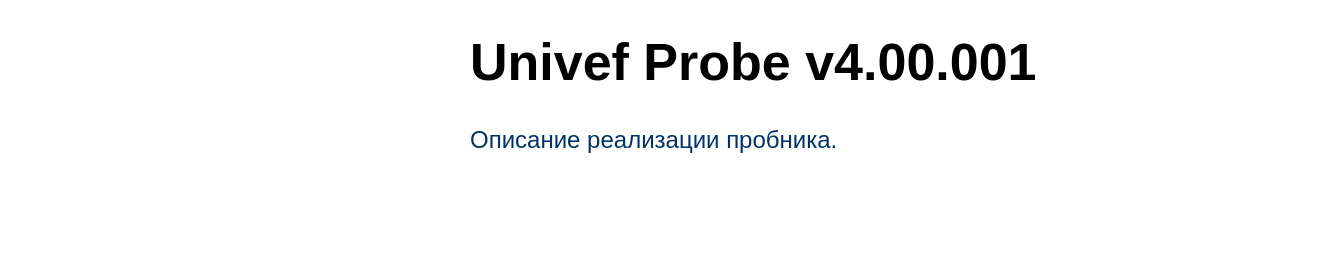 <mxfile version="14.4.8" type="github" pages="3">
  <diagram id="GrHqj335WHxrijfu56YQ" name="Descr">
    <mxGraphModel dx="1169" dy="1107" grid="1" gridSize="10" guides="1" tooltips="1" connect="1" arrows="1" fold="1" page="1" pageScale="1" pageWidth="827" pageHeight="1169" math="0" shadow="0">
      <root>
        <mxCell id="sChZahmV2xaIzBipaMrD-0" />
        <mxCell id="sChZahmV2xaIzBipaMrD-1" parent="sChZahmV2xaIzBipaMrD-0" />
        <mxCell id="w9k8J9ED7xXUgpgJCTeI-0" value="&lt;h1&gt;&lt;span style=&quot;color: rgb(0 , 0 , 0) ; font-size: 26px&quot;&gt;Univef Probe v4.00.001&lt;/span&gt;&lt;br&gt;&lt;/h1&gt;&lt;p&gt;Описание реализации пробника.&lt;/p&gt;" style="text;html=1;strokeColor=none;fillColor=none;spacing=5;spacingTop=-20;whiteSpace=wrap;overflow=hidden;rounded=0;fontColor=#003366;" vertex="1" parent="sChZahmV2xaIzBipaMrD-1">
          <mxGeometry x="270" y="40" width="430" height="120" as="geometry" />
        </mxCell>
        <mxCell id="w9k8J9ED7xXUgpgJCTeI-2" value="" style="shape=image;verticalLabelPosition=bottom;labelBackgroundColor=#ffffff;verticalAlign=top;aspect=fixed;imageAspect=0;image=http://127.0.0.1:5000/static/Univef_logo.jpg;" vertex="1" parent="sChZahmV2xaIzBipaMrD-1">
          <mxGeometry x="40" y="40" width="200.97" height="80" as="geometry" />
        </mxCell>
      </root>
    </mxGraphModel>
  </diagram>
  <diagram name="Page-1" id="efa7a0a1-bf9b-a30e-e6df-94a7791c09e9">
    <mxGraphModel dx="935" dy="886" grid="1" gridSize="10" guides="1" tooltips="1" connect="1" arrows="1" fold="1" page="1" pageScale="1" pageWidth="826" pageHeight="1169" background="#ffffff" math="0" shadow="0">
      <root>
        <mxCell id="0" />
        <mxCell id="1" parent="0" />
        <mxCell id="5oCFiAkHRcKdOdlvtWRG-113" value="" style="group;fillColor=#ffffff;" vertex="1" connectable="0" parent="1">
          <mxGeometry x="440" y="240" width="310" height="440" as="geometry" />
        </mxCell>
        <mxCell id="5oCFiAkHRcKdOdlvtWRG-114" value="" style="group;strokeColor=#6c8ebf;fillColor=#EDF7FF;" vertex="1" connectable="0" parent="5oCFiAkHRcKdOdlvtWRG-113">
          <mxGeometry width="310" height="440" as="geometry" />
        </mxCell>
        <mxCell id="24" value="&lt;p style=&quot;margin: 0px ; margin-top: 4px ; text-align: center ; text-decoration: underline&quot;&gt;&lt;b&gt;Модуль тестирования&lt;/b&gt;&lt;/p&gt;&lt;hr&gt;&lt;p style=&quot;margin: 0px ; margin-left: 8px&quot;&gt;Изначально можно рассматривать Crone&lt;/p&gt;&lt;p style=&quot;margin: 0px ; margin-left: 8px&quot;&gt;который будет запускать тесты в&amp;nbsp;&lt;/p&gt;&lt;p style=&quot;margin: 0px ; margin-left: 8px&quot;&gt;соответствии с расписанием,&amp;nbsp;&lt;/p&gt;&lt;p style=&quot;margin: 0px ; margin-left: 8px&quot;&gt;предусмотренном конфигурацией&lt;/p&gt;&lt;p style=&quot;margin: 0px ; margin-left: 8px&quot;&gt;&lt;br&gt;&lt;/p&gt;" style="verticalAlign=top;align=left;overflow=fill;fontSize=12;fontFamily=Helvetica;html=1;strokeColor=#6c8ebf;shadow=1;fillColor=#EDF7FF;" parent="5oCFiAkHRcKdOdlvtWRG-114" vertex="1">
          <mxGeometry width="310" height="440" as="geometry" />
        </mxCell>
        <mxCell id="boj_urTsUNxEGo1IXaUz-114" value="&lt;p style=&quot;margin: 0px ; margin-top: 4px ; text-align: center ; text-decoration: underline&quot;&gt;&lt;b&gt;TestAdmin&lt;/b&gt;&lt;/p&gt;&lt;hr style=&quot;font-size: 11px&quot;&gt;&lt;p style=&quot;margin: 0px 0px 0px 8px ; font-size: 11px&quot;&gt;Поскольку выполнение тестов завязано на&amp;nbsp;&lt;/p&gt;&lt;p style=&quot;margin: 0px 0px 0px 8px ; font-size: 11px&quot;&gt;состояние системы/сети, этот модуль&amp;nbsp;&lt;/p&gt;&lt;p style=&quot;margin: 0px 0px 0px 8px ; font-size: 11px&quot;&gt;выполняет функцию администратора&amp;nbsp;&lt;/p&gt;&lt;p style=&quot;margin: 0px 0px 0px 8px ; font-size: 11px&quot;&gt;системы. Останавливает тесты в случае&amp;nbsp;&lt;/p&gt;&lt;p style=&quot;margin: 0px 0px 0px 8px ; font-size: 11px&quot;&gt;недоступности каналов и отправляет&amp;nbsp;&lt;/p&gt;&lt;p style=&quot;margin: 0px 0px 0px 8px ; font-size: 11px&quot;&gt;уведомлениесистеме мониторинга.&amp;nbsp;&lt;/p&gt;&lt;p style=&quot;margin: 0px 0px 0px 8px ; font-size: 11px&quot;&gt;В последствии в него можно будет включить&amp;nbsp;&lt;/p&gt;&lt;p style=&quot;margin: 0px 0px 0px 8px ; font-size: 11px&quot;&gt;отдельный планировщиквместо&amp;nbsp;&lt;/p&gt;&lt;p style=&quot;margin: 0px 0px 0px 8px ; font-size: 11px&quot;&gt;использования Crone&amp;nbsp;&lt;/p&gt;" style="verticalAlign=top;align=left;overflow=fill;fontSize=12;fontFamily=Helvetica;html=1;strokeColor=#003366;shadow=1;fillColor=#D4E1F5;fontColor=#003366" vertex="1" parent="5oCFiAkHRcKdOdlvtWRG-114">
          <mxGeometry x="30" y="110" width="250" height="160" as="geometry" />
        </mxCell>
        <mxCell id="gWvd9H-gTdr3ixBmeh7M-113" value="&lt;p style=&quot;margin: 4px 0px 0px ; text-align: center&quot;&gt;&lt;b style=&quot;text-decoration: underline&quot;&gt;&lt;font style=&quot;font-size: 12px&quot;&gt;Модули тестов&lt;/font&gt;&lt;/b&gt;&lt;/p&gt;&lt;hr style=&quot;font-size: 11px&quot;&gt;&lt;p style=&quot;margin: 0px 0px 0px 8px ; font-size: 11px&quot;&gt;&lt;font style=&quot;font-size: 11px&quot;&gt;Каждый тест на данном этапе рассматривает&lt;/font&gt;&lt;/p&gt;&lt;p style=&quot;margin: 0px 0px 0px 8px ; font-size: 11px&quot;&gt;&lt;font style=&quot;font-size: 11px&quot;&gt;как либо самостоятельный python модуль,&amp;nbsp;&lt;/font&gt;&lt;/p&gt;&lt;p style=&quot;margin: 0px 0px 0px 8px ; font-size: 11px&quot;&gt;&lt;font style=&quot;font-size: 11px&quot;&gt;либо&amp;nbsp;python модуль,&amp;nbsp;запускающий внешнюю&amp;nbsp;&lt;/font&gt;&lt;/p&gt;&lt;p style=&quot;margin: 0px 0px 0px 8px ; font-size: 11px&quot;&gt;&lt;font style=&quot;font-size: 11px&quot;&gt;программу (обертка).&amp;nbsp;&lt;/font&gt;&lt;/p&gt;&lt;p style=&quot;margin: 0px 0px 0px 8px ; font-size: 11px&quot;&gt;&lt;font style=&quot;font-size: 11px&quot;&gt;Задача обертки - считать из базы параметры&amp;nbsp;&lt;/font&gt;&lt;/p&gt;&lt;p style=&quot;margin: 0px 0px 0px 8px ; font-size: 11px&quot;&gt;&lt;font style=&quot;font-size: 11px&quot;&gt;запуска теста,&amp;nbsp;запустить тест&amp;nbsp;&lt;/font&gt;&lt;/p&gt;&lt;p style=&quot;margin: 0px 0px 0px 8px ; font-size: 11px&quot;&gt;&lt;font style=&quot;font-size: 11px&quot;&gt;интерпретировать его результаты и записать&amp;nbsp;&lt;/font&gt;&lt;/p&gt;&lt;p style=&quot;margin: 0px 0px 0px 8px ; font-size: 11px&quot;&gt;&lt;font style=&quot;font-size: 11px&quot;&gt;их в базу.&lt;/font&gt;&lt;br&gt;&lt;/p&gt;" style="verticalAlign=top;align=left;overflow=fill;fontSize=12;fontFamily=Helvetica;html=1;strokeColor=#003366;shadow=1;fillColor=#D4E1F5;fontColor=#003366;" vertex="1" parent="5oCFiAkHRcKdOdlvtWRG-114">
          <mxGeometry x="30" y="290" width="250" height="140" as="geometry" />
        </mxCell>
        <mxCell id="bBY2y5_Gu49TuoVncp78-135" value="" style="endArrow=open;endSize=12;startArrow=diamondThin;startSize=14;startFill=0;edgeStyle=orthogonalEdgeStyle;entryX=0;entryY=0.5;entryDx=0;entryDy=0;" edge="1" parent="5oCFiAkHRcKdOdlvtWRG-114" source="boj_urTsUNxEGo1IXaUz-114" target="gWvd9H-gTdr3ixBmeh7M-113">
          <mxGeometry x="12.36" y="-113.84" as="geometry">
            <mxPoint x="-233.36" y="291.98" as="sourcePoint" />
            <mxPoint x="-130" y="370" as="targetPoint" />
            <Array as="points">
              <mxPoint x="-40" y="190" />
              <mxPoint x="-40" y="360" />
            </Array>
          </mxGeometry>
        </mxCell>
        <mxCell id="bBY2y5_Gu49TuoVncp78-136" value="0..n" style="resizable=0;align=left;verticalAlign=top;labelBackgroundColor=#ffffff;fontSize=10;strokeColor=#003366;shadow=1;fillColor=#D4E1F5;fontColor=#003366" connectable="0" vertex="1" parent="bBY2y5_Gu49TuoVncp78-135">
          <mxGeometry x="-1" relative="1" as="geometry">
            <mxPoint x="-56.5" as="offset" />
          </mxGeometry>
        </mxCell>
        <mxCell id="19" value="&lt;p style=&quot;margin: 0px ; margin-top: 4px ; text-align: center ; text-decoration: underline&quot;&gt;&lt;strong&gt;WEB&lt;/strong&gt;&lt;/p&gt;&lt;hr&gt;&lt;p style=&quot;margin: 0px 0px 0px 8px ; font-size: 11px&quot;&gt;&lt;font style=&quot;font-size: 11px&quot;&gt;WEB Interfase&lt;br&gt;&lt;font style=&quot;font-size: 11px&quot;&gt;HTTP Tamplates,&amp;nbsp;&lt;/font&gt;&lt;/font&gt;&lt;/p&gt;&lt;p style=&quot;margin: 0px 0px 0px 8px ; font-size: 11px&quot;&gt;&lt;font style=&quot;font-size: 11px&quot;&gt;CSS,&amp;nbsp;&lt;/font&gt;&lt;/p&gt;&lt;p style=&quot;margin: 0px 0px 0px 8px ; font-size: 11px&quot;&gt;&lt;font style=&quot;font-size: 11px&quot;&gt;Images&lt;/font&gt;&lt;/p&gt;&lt;p style=&quot;margin: 0px 0px 0px 8px ; font-size: 11px&quot;&gt;&lt;br&gt;&lt;/p&gt;" style="verticalAlign=top;align=left;overflow=fill;fontSize=12;fontFamily=Helvetica;html=1;strokeColor=#003366;shadow=1;fillColor=#D4E1F5;fontColor=#003366" parent="1" vertex="1">
          <mxGeometry x="253" y="40" width="160" height="90" as="geometry" />
        </mxCell>
        <mxCell id="20" value="&lt;p style=&quot;margin: 4px 0px 0px ; text-align: center ; text-decoration: underline ; font-size: 11px&quot;&gt;&lt;b&gt;&lt;font style=&quot;font-size: 11px&quot;&gt;Backend on Flask&lt;/font&gt;&lt;/b&gt;&lt;/p&gt;&lt;hr style=&quot;font-size: 11px&quot;&gt;&lt;p style=&quot;margin: 0px 0px 0px 8px ; font-size: 11px&quot;&gt;&lt;font style=&quot;font-size: 11px&quot;&gt;Авторизация&lt;/font&gt;&lt;/p&gt;&lt;p style=&quot;margin: 0px 0px 0px 8px ; font-size: 11px&quot;&gt;&lt;font style=&quot;font-size: 11px&quot;&gt;Конфигурация пробника (получение данных от пробника)&lt;/font&gt;&lt;/p&gt;&lt;p style=&quot;margin: 0px 0px 0px 8px ; font-size: 11px&quot;&gt;&lt;/p&gt;&lt;ul style=&quot;font-size: 11px&quot;&gt;&lt;li&gt;&lt;font style=&quot;font-size: 11px&quot;&gt;Название, адрес&lt;br&gt;&lt;/font&gt;&lt;/li&gt;&lt;li&gt;&lt;font style=&quot;font-size: 11px&quot;&gt;Параметры пользователя&lt;br&gt;&lt;/font&gt;&lt;/li&gt;&lt;li&gt;&lt;font style=&quot;font-size: 11px&quot;&gt;Интерфейсы&lt;br&gt;&lt;/font&gt;&lt;/li&gt;&lt;li&gt;&lt;font style=&quot;font-size: 11px&quot;&gt;NTP сервер&lt;br&gt;&lt;/font&gt;&lt;/li&gt;&lt;/ul&gt;&lt;p style=&quot;font-size: 11px&quot;&gt;&lt;/p&gt;&lt;p style=&quot;margin: 0px 0px 0px 8px ; font-size: 11px&quot;&gt;&lt;font style=&quot;font-size: 11px&quot;&gt;Конфигурация тестов&lt;/font&gt;&lt;/p&gt;&lt;p style=&quot;margin: 0px 0px 0px 8px ; font-size: 11px&quot;&gt;&lt;/p&gt;&lt;ul style=&quot;font-size: 11px&quot;&gt;&lt;li&gt;&lt;font style=&quot;font-size: 11px&quot;&gt;Параметры теста&lt;br&gt;&lt;/font&gt;&lt;/li&gt;&lt;li&gt;&lt;font style=&quot;font-size: 11px&quot;&gt;Периодичность исполнения&lt;/font&gt;&lt;/li&gt;&lt;/ul&gt;&lt;p style=&quot;margin: 0px 0px 0px 8px ; font-size: 11px&quot;&gt;&lt;font style=&quot;font-size: 11px&quot;&gt;Параметры каналов&lt;/font&gt;&lt;/p&gt;&lt;p style=&quot;margin: 0px 0px 0px 8px ; font-size: 11px&quot;&gt;&lt;/p&gt;&lt;ul style=&quot;font-size: 11px&quot;&gt;&lt;li&gt;&lt;font style=&quot;font-size: 11px&quot;&gt;Вниз/вверх&lt;br&gt;&lt;/font&gt;&lt;/li&gt;&lt;li&gt;&lt;font style=&quot;font-size: 11px&quot;&gt;Ширина&lt;br&gt;&lt;/font&gt;&lt;/li&gt;&lt;li&gt;&lt;font style=&quot;font-size: 11px&quot;&gt;Привязанный тест&lt;/font&gt;&lt;/li&gt;&lt;/ul&gt;&lt;font style=&quot;font-size: 11px&quot;&gt;&amp;nbsp; &amp;nbsp;Получение/изменение/сохранение конфигураций&lt;br&gt;&amp;nbsp; &amp;nbsp;Получение результатов выполнения тестов&lt;br&gt;&amp;nbsp; &amp;nbsp;Процедура первичной инициализации&lt;br&gt;&amp;nbsp; &amp;nbsp;Самодиагностика&lt;br&gt;&amp;nbsp; &amp;nbsp;&lt;br&gt;&lt;br&gt;&lt;br&gt;&lt;/font&gt;&lt;br&gt;&lt;p&gt;&lt;/p&gt;" style="verticalAlign=top;align=left;overflow=fill;fontSize=12;fontFamily=Helvetica;html=1;strokeColor=#003366;shadow=1;fillColor=#D4E1F5;fontColor=#003366" parent="1" vertex="1">
          <mxGeometry x="60" y="190" width="320" height="330" as="geometry" />
        </mxCell>
        <mxCell id="25" value="&lt;p style=&quot;margin: 0px ; margin-top: 4px ; text-align: center ; text-decoration: underline&quot;&gt;&lt;strong&gt;Rest API&lt;/strong&gt;&lt;/p&gt;&lt;hr&gt;&lt;p style=&quot;margin: 0px ; margin-left: 8px&quot;&gt;&lt;font style=&quot;font-size: 11px&quot;&gt;Routs&lt;/font&gt;&lt;/p&gt;&lt;p style=&quot;margin: 0px ; margin-left: 8px&quot;&gt;&lt;br&gt;&lt;/p&gt;" style="verticalAlign=top;align=left;overflow=fill;fontSize=12;fontFamily=Helvetica;html=1;strokeColor=#003366;shadow=1;fillColor=#D4E1F5;fontColor=#003366" parent="1" vertex="1">
          <mxGeometry x="33" y="40" width="160" height="80" as="geometry" />
        </mxCell>
        <mxCell id="36" value="" style="endArrow=open;endSize=12;startArrow=diamondThin;startSize=14;startFill=0;edgeStyle=orthogonalEdgeStyle;exitX=0.5;exitY=1;exitDx=0;exitDy=0;" parent="1" source="19" target="20" edge="1">
          <mxGeometry x="-37" y="160" as="geometry">
            <mxPoint x="323" y="140" as="sourcePoint" />
            <mxPoint x="250" y="220" as="targetPoint" />
            <Array as="points">
              <mxPoint x="333" y="160" />
              <mxPoint x="223" y="160" />
            </Array>
          </mxGeometry>
        </mxCell>
        <mxCell id="66" value="" style="endArrow=open;endSize=12;startArrow=diamondThin;startSize=14;startFill=0;edgeStyle=orthogonalEdgeStyle;exitX=0.517;exitY=1.004;exitDx=0;exitDy=0;exitPerimeter=0;entryX=0.221;entryY=0;entryDx=0;entryDy=0;entryPerimeter=0;" parent="1" edge="1" target="bBY2y5_Gu49TuoVncp78-123" source="20">
          <mxGeometry x="442.36" y="116.16" as="geometry">
            <mxPoint x="33" y="710" as="sourcePoint" />
            <mxPoint x="225" y="730" as="targetPoint" />
            <Array as="points" />
          </mxGeometry>
        </mxCell>
        <mxCell id="90" value="" style="endArrow=open;endSize=12;startArrow=diamondThin;startSize=14;startFill=0;edgeStyle=orthogonalEdgeStyle;" parent="1" source="25" target="20" edge="1">
          <mxGeometry x="583" y="340" as="geometry">
            <mxPoint x="583" y="340" as="sourcePoint" />
            <mxPoint x="220" y="210" as="targetPoint" />
            <Array as="points">
              <mxPoint x="113" y="160" />
              <mxPoint x="223" y="160" />
            </Array>
          </mxGeometry>
        </mxCell>
        <mxCell id="92" value="1" style="resizable=0;align=right;verticalAlign=top;labelBackgroundColor=#ffffff;fontSize=10;strokeColor=#003366;shadow=1;fillColor=#D4E1F5;fontColor=#003366" parent="90" connectable="0" vertex="1">
          <mxGeometry x="1" relative="1" as="geometry">
            <mxPoint x="20" y="-25.0" as="offset" />
          </mxGeometry>
        </mxCell>
        <mxCell id="91" value="0..n" style="resizable=0;align=left;verticalAlign=top;labelBackgroundColor=#ffffff;fontSize=10;strokeColor=#003366;shadow=1;fillColor=#D4E1F5;fontColor=#003366" parent="90" connectable="0" vertex="1">
          <mxGeometry x="-1" relative="1" as="geometry">
            <mxPoint x="597" y="410" as="offset" />
          </mxGeometry>
        </mxCell>
        <mxCell id="boj_urTsUNxEGo1IXaUz-113" value="&lt;p style=&quot;margin: 0px ; margin-top: 4px ; text-align: center ; text-decoration: underline&quot;&gt;&lt;b&gt;Модуль инициализации&lt;/b&gt;&lt;/p&gt;&lt;hr&gt;&lt;p style=&quot;margin: 0px 0px 0px 8px ; font-size: 11px&quot;&gt;&lt;font style=&quot;font-size: 11px&quot;&gt;Python/shell скрипт, проводящий&amp;nbsp;&lt;/font&gt;&lt;/p&gt;&lt;p style=&quot;margin: 0px 0px 0px 8px ; font-size: 11px&quot;&gt;&lt;font style=&quot;font-size: 11px&quot;&gt;первичную инициализацию&lt;/font&gt;&lt;/p&gt;&lt;p style=&quot;margin: 0px ; margin-left: 8px&quot;&gt;&lt;br&gt;&lt;/p&gt;" style="verticalAlign=top;align=left;overflow=fill;fontSize=12;fontFamily=Helvetica;html=1;strokeColor=#003366;shadow=1;fillColor=#D4E1F5;fontColor=#003366" vertex="1" parent="1">
          <mxGeometry x="440" y="130" width="250" height="70" as="geometry" />
        </mxCell>
        <mxCell id="bBY2y5_Gu49TuoVncp78-126" value="" style="group" vertex="1" connectable="0" parent="1">
          <mxGeometry x="80" y="740" width="667" height="250" as="geometry" />
        </mxCell>
        <mxCell id="bBY2y5_Gu49TuoVncp78-123" value="&lt;p style=&quot;margin: 0px ; margin-top: 4px ; text-align: center ; text-decoration: underline&quot;&gt;&lt;b&gt;DataBase&lt;/b&gt;&lt;/p&gt;&lt;hr&gt;&lt;p style=&quot;margin: 0px ; margin-left: 8px&quot;&gt;База данных на основе SQLite&lt;/p&gt;&lt;p style=&quot;margin: 0px ; margin-left: 8px&quot;&gt;&lt;br&gt;&lt;/p&gt;" style="verticalAlign=top;align=left;overflow=fill;fontSize=12;fontFamily=Helvetica;html=1;strokeColor=#6c8ebf;shadow=1;fillColor=#EDF7FF;" vertex="1" parent="bBY2y5_Gu49TuoVncp78-126">
          <mxGeometry y="10" width="657" height="240" as="geometry" />
        </mxCell>
        <mxCell id="28" value="&lt;p style=&quot;margin: 0px ; margin-top: 4px ; text-align: center ; text-decoration: underline&quot;&gt;&lt;b&gt;Users&lt;/b&gt;&lt;/p&gt;&lt;hr&gt;&lt;p style=&quot;margin: 0px ; margin-left: 8px&quot;&gt;Name&lt;/p&gt;&lt;p style=&quot;margin: 0px ; margin-left: 8px&quot;&gt;e-mail&lt;/p&gt;&lt;p style=&quot;margin: 0px ; margin-left: 8px&quot;&gt;role&lt;/p&gt;&lt;p style=&quot;margin: 0px ; margin-left: 8px&quot;&gt;password&lt;/p&gt;" style="verticalAlign=top;align=left;overflow=fill;fontSize=12;fontFamily=Helvetica;html=1;strokeColor=#003366;shadow=1;fillColor=#D4E1F5;fontColor=#003366" parent="bBY2y5_Gu49TuoVncp78-126" vertex="1">
          <mxGeometry x="7" y="80" width="100" height="140" as="geometry" />
        </mxCell>
        <mxCell id="33" value="&lt;p style=&quot;margin: 0px ; margin-top: 4px ; text-align: center ; text-decoration: underline&quot;&gt;&lt;b&gt;Chanels&lt;/b&gt;&lt;/p&gt;&lt;hr&gt;&lt;p style=&quot;margin: 0px 0px 0px 8px ; font-size: 11px&quot;&gt;&lt;font style=&quot;font-size: 11px&quot;&gt;IdChanels&lt;/font&gt;&lt;/p&gt;&lt;p style=&quot;margin: 0px 0px 0px 8px ; font-size: 11px&quot;&gt;&lt;font style=&quot;font-size: 11px&quot;&gt;type (Up/Down)&lt;/font&gt;&lt;/p&gt;&lt;p style=&quot;margin: 0px 0px 0px 8px ; font-size: 11px&quot;&gt;&lt;font style=&quot;font-size: 11px&quot;&gt;physics_type&lt;/font&gt;&lt;/p&gt;&lt;p style=&quot;margin: 0px 0px 0px 8px ; font-size: 11px&quot;&gt;&lt;font style=&quot;font-size: 11px&quot;&gt;start IP&lt;/font&gt;&lt;/p&gt;&lt;p style=&quot;margin: 0px 0px 0px 8px ; font-size: 11px&quot;&gt;&lt;font style=&quot;font-size: 11px&quot;&gt;end IP&lt;/font&gt;&lt;/p&gt;&lt;p style=&quot;margin: 0px 0px 0px 8px ; font-size: 11px&quot;&gt;&lt;font style=&quot;font-size: 11px&quot;&gt;capacity&lt;/font&gt;&lt;/p&gt;&lt;p style=&quot;margin: 0px 0px 0px 8px ; font-size: 11px&quot;&gt;&lt;font style=&quot;font-size: 11px&quot;&gt;idTest&lt;/font&gt;&lt;/p&gt;&lt;p style=&quot;margin: 0px ; margin-left: 8px&quot;&gt;&lt;br&gt;&lt;/p&gt;" style="verticalAlign=top;align=left;overflow=fill;fontSize=12;fontFamily=Helvetica;html=1;strokeColor=#003366;shadow=1;fillColor=#D4E1F5;fontColor=#003366" parent="bBY2y5_Gu49TuoVncp78-126" vertex="1">
          <mxGeometry x="427" y="80" width="100" height="140" as="geometry" />
        </mxCell>
        <mxCell id="34" value="&lt;p style=&quot;margin: 0px ; margin-top: 4px ; text-align: center ; text-decoration: underline&quot;&gt;&lt;strong&gt;ProbeSetings&lt;/strong&gt;&lt;/p&gt;&lt;hr&gt;&lt;p style=&quot;margin: 0px 0px 0px 8px ; font-size: 11px&quot;&gt;&lt;font style=&quot;font-size: 11px&quot;&gt;IdProbe&lt;/font&gt;&lt;/p&gt;&lt;p style=&quot;margin: 0px 0px 0px 8px ; font-size: 11px&quot;&gt;&lt;font style=&quot;font-size: 11px&quot;&gt;Name&lt;/font&gt;&lt;/p&gt;&lt;p style=&quot;margin: 0px 0px 0px 8px ; font-size: 11px&quot;&gt;&lt;font style=&quot;font-size: 11px&quot;&gt;Address&lt;/font&gt;&lt;/p&gt;&lt;p style=&quot;margin: 0px 0px 0px 8px ; font-size: 11px&quot;&gt;&lt;font style=&quot;font-size: 11px&quot;&gt;Interfaces (ip address etc)&lt;/font&gt;&lt;/p&gt;&lt;p style=&quot;margin: 0px ; margin-left: 8px&quot;&gt;&lt;br&gt;&lt;/p&gt;" style="verticalAlign=top;align=left;overflow=fill;fontSize=12;fontFamily=Helvetica;html=1;strokeColor=#003366;shadow=1;fillColor=#D4E1F5;fontColor=#003366" parent="bBY2y5_Gu49TuoVncp78-126" vertex="1">
          <mxGeometry x="127" y="80" width="140" height="140" as="geometry" />
        </mxCell>
        <mxCell id="5oCFiAkHRcKdOdlvtWRG-116" value="&lt;p style=&quot;margin: 0px ; margin-top: 4px ; text-align: center ; text-decoration: underline&quot;&gt;&lt;strong&gt;Tests&lt;/strong&gt;&lt;/p&gt;&lt;hr&gt;&lt;p style=&quot;margin: 0px 0px 0px 8px ; font-size: 11px&quot;&gt;idTest&lt;/p&gt;&lt;p style=&quot;margin: 0px 0px 0px 8px ; font-size: 11px&quot;&gt;Type&lt;/p&gt;&lt;p style=&quot;margin: 0px 0px 0px 8px ; font-size: 11px&quot;&gt;Name&lt;/p&gt;&lt;p style=&quot;margin: 0px 0px 0px 8px ; font-size: 11px&quot;&gt;Mes_Unit&lt;/p&gt;&lt;p style=&quot;margin: 0px 0px 0px 8px ; font-size: 11px&quot;&gt;Mes_Period&lt;/p&gt;&lt;p style=&quot;margin: 0px 0px 0px 8px ; font-size: 11px&quot;&gt;&lt;br&gt;&lt;/p&gt;&lt;p style=&quot;margin: 0px 0px 0px 8px ; font-size: 11px&quot;&gt;&lt;br&gt;&lt;/p&gt;&lt;p style=&quot;margin: 0px ; margin-left: 8px&quot;&gt;&lt;br&gt;&lt;/p&gt;" style="verticalAlign=top;align=left;overflow=fill;fontSize=12;fontFamily=Helvetica;html=1;strokeColor=#003366;shadow=1;fillColor=#D4E1F5;fontColor=#003366" vertex="1" parent="bBY2y5_Gu49TuoVncp78-126">
          <mxGeometry x="287" y="80" width="120" height="140" as="geometry" />
        </mxCell>
        <mxCell id="bBY2y5_Gu49TuoVncp78-113" value="&lt;p style=&quot;margin: 0px ; margin-top: 4px ; text-align: center ; text-decoration: underline&quot;&gt;&lt;b&gt;Mesures&lt;/b&gt;&lt;/p&gt;&lt;hr&gt;&lt;p style=&quot;margin: 0px 0px 0px 8px ; font-size: 11px&quot;&gt;&lt;font style=&quot;font-size: 11px&quot;&gt;IdChanels&lt;/font&gt;&lt;/p&gt;&lt;p style=&quot;margin: 0px 0px 0px 8px ; font-size: 11px&quot;&gt;&lt;font style=&quot;font-size: 11px&quot;&gt;timestamp&lt;/font&gt;&lt;/p&gt;&lt;p style=&quot;margin: 0px 0px 0px 8px ; font-size: 11px&quot;&gt;Mes_Value&lt;/p&gt;" style="verticalAlign=top;align=left;overflow=fill;fontSize=12;fontFamily=Helvetica;html=1;strokeColor=#003366;shadow=1;fillColor=#D4E1F5;fontColor=#003366" vertex="1" parent="bBY2y5_Gu49TuoVncp78-126">
          <mxGeometry x="547" y="80" width="100" height="140" as="geometry" />
        </mxCell>
        <mxCell id="bBY2y5_Gu49TuoVncp78-115" value="" style="shape=datastore;whiteSpace=wrap;html=1;fillColor=#EDF7FF;fontColor=#003366;" vertex="1" parent="bBY2y5_Gu49TuoVncp78-126">
          <mxGeometry x="627" width="40" height="50" as="geometry" />
        </mxCell>
        <mxCell id="87" value="" style="endArrow=open;endSize=12;startArrow=diamondThin;startSize=14;startFill=0;edgeStyle=orthogonalEdgeStyle;entryX=0.568;entryY=0.009;entryDx=0;entryDy=0;entryPerimeter=0;exitX=0.452;exitY=1.006;exitDx=0;exitDy=0;exitPerimeter=0;" parent="1" source="gWvd9H-gTdr3ixBmeh7M-113" target="bBY2y5_Gu49TuoVncp78-113" edge="1">
          <mxGeometry x="619.34" y="110" as="geometry">
            <mxPoint x="573" y="672" as="sourcePoint" />
            <mxPoint x="489.98" y="710" as="targetPoint" />
            <Array as="points">
              <mxPoint x="583" y="720" />
              <mxPoint x="684" y="720" />
            </Array>
          </mxGeometry>
        </mxCell>
        <mxCell id="89" value="1" style="resizable=0;align=right;verticalAlign=top;labelBackgroundColor=#ffffff;fontSize=10;strokeColor=#003366;shadow=1;fillColor=#D4E1F5;fontColor=#003366" parent="87" connectable="0" vertex="1">
          <mxGeometry x="1" relative="1" as="geometry">
            <mxPoint x="20.0" y="-25.0" as="offset" />
          </mxGeometry>
        </mxCell>
        <mxCell id="bBY2y5_Gu49TuoVncp78-129" value="" style="endArrow=open;endSize=12;startArrow=diamondThin;startSize=14;startFill=0;edgeStyle=orthogonalEdgeStyle;exitX=0.321;exitY=1.006;exitDx=0;exitDy=0;exitPerimeter=0;entryX=0.5;entryY=0;entryDx=0;entryDy=0;" edge="1" parent="1" source="gWvd9H-gTdr3ixBmeh7M-113" target="5oCFiAkHRcKdOdlvtWRG-116">
          <mxGeometry x="629.34" y="120" as="geometry">
            <mxPoint x="605" y="680" as="sourcePoint" />
            <mxPoint x="693.8" y="831.26" as="targetPoint" />
            <Array as="points">
              <mxPoint x="550" y="720" />
              <mxPoint x="427" y="720" />
            </Array>
          </mxGeometry>
        </mxCell>
        <mxCell id="bBY2y5_Gu49TuoVncp78-131" value="1" style="resizable=0;align=right;verticalAlign=top;labelBackgroundColor=#ffffff;fontSize=10;strokeColor=#003366;shadow=1;fillColor=#D4E1F5;fontColor=#003366" connectable="0" vertex="1" parent="bBY2y5_Gu49TuoVncp78-129">
          <mxGeometry x="1" relative="1" as="geometry">
            <mxPoint x="20.0" y="-25.0" as="offset" />
          </mxGeometry>
        </mxCell>
        <mxCell id="bBY2y5_Gu49TuoVncp78-132" value="" style="endArrow=open;endSize=12;startArrow=diamondThin;startSize=14;startFill=0;edgeStyle=orthogonalEdgeStyle;exitX=0.391;exitY=1.006;exitDx=0;exitDy=0;exitPerimeter=0;" edge="1" parent="1" source="gWvd9H-gTdr3ixBmeh7M-113">
          <mxGeometry x="639.34" y="130" as="geometry">
            <mxPoint x="615" y="680" as="sourcePoint" />
            <mxPoint x="567" y="820" as="targetPoint" />
            <Array as="points">
              <mxPoint x="568" y="730" />
              <mxPoint x="567" y="730" />
            </Array>
          </mxGeometry>
        </mxCell>
        <mxCell id="bBY2y5_Gu49TuoVncp78-134" value="1" style="resizable=0;align=right;verticalAlign=top;labelBackgroundColor=#ffffff;fontSize=10;strokeColor=#003366;shadow=1;fillColor=#D4E1F5;fontColor=#003366" connectable="0" vertex="1" parent="bBY2y5_Gu49TuoVncp78-132">
          <mxGeometry x="1" relative="1" as="geometry">
            <mxPoint x="20.0" y="-25.0" as="offset" />
          </mxGeometry>
        </mxCell>
        <mxCell id="bBY2y5_Gu49TuoVncp78-137" value="" style="endArrow=open;endSize=12;startArrow=diamondThin;startSize=14;startFill=0;edgeStyle=orthogonalEdgeStyle;exitX=0;exitY=0.25;exitDx=0;exitDy=0;" edge="1" parent="1" source="boj_urTsUNxEGo1IXaUz-114" target="34">
          <mxGeometry x="452.36" y="126.16" as="geometry">
            <mxPoint x="370" y="560" as="sourcePoint" />
            <mxPoint x="340" y="720" as="targetPoint" />
            <Array as="points">
              <mxPoint x="390" y="390" />
              <mxPoint x="390" y="720" />
              <mxPoint x="277" y="720" />
            </Array>
          </mxGeometry>
        </mxCell>
        <mxCell id="JSPRDlePttAu0zDvI-QX-92" value="&lt;p style=&quot;margin: 0px ; margin-top: 4px ; text-align: center ; text-decoration: underline&quot;&gt;&lt;b&gt;Сервисы, запускаемые на пробнике (daemons)&lt;/b&gt;&lt;/p&gt;&lt;hr&gt;&lt;p style=&quot;margin: 0px ; margin-left: 8px&quot;&gt;snmpd (Описание выполняемой задачи)&lt;/p&gt;&lt;p style=&quot;margin: 0px ; margin-left: 8px&quot;&gt;iperf&amp;nbsp;&lt;/p&gt;&lt;p style=&quot;margin: 0px ; margin-left: 8px&quot;&gt;owampd&lt;/p&gt;" style="verticalAlign=top;align=left;overflow=fill;fontSize=12;fontFamily=Helvetica;html=1;strokeColor=#003366;shadow=1;fillColor=#D4E1F5;fontColor=#003366" vertex="1" parent="1">
          <mxGeometry x="80" y="1020" width="470" height="90" as="geometry" />
        </mxCell>
      </root>
    </mxGraphModel>
  </diagram>
  <diagram id="8Fx-LfwOrfA0uTg-qdeL" name="Tests">
    <mxGraphModel dx="1169" dy="1107" grid="1" gridSize="10" guides="1" tooltips="1" connect="1" arrows="1" fold="1" page="1" pageScale="1" pageWidth="827" pageHeight="1169" math="0" shadow="0">
      <root>
        <mxCell id="dWV13V8ptB_h5DxTq1_r-0" />
        <mxCell id="dWV13V8ptB_h5DxTq1_r-1" parent="dWV13V8ptB_h5DxTq1_r-0" />
        <mxCell id="EmR-D7juMjkWWR4csxBq-0" value="&lt;p style=&quot;margin: 0px ; margin-top: 4px ; text-align: center ; text-decoration: underline&quot;&gt;&lt;b&gt;Тест доступности&lt;/b&gt;&lt;/p&gt;&lt;hr style=&quot;font-size: 11px&quot;&gt;&lt;p style=&quot;margin: 0px 0px 0px 8px ; font-size: 11px&quot;&gt;&lt;font style=&quot;font-size: 11px&quot;&gt;Python ping&amp;nbsp;&lt;/font&gt;&lt;/p&gt;&lt;p style=&quot;margin: 0px 0px 0px 8px ; font-size: 11px&quot;&gt;&lt;u&gt;&lt;b&gt;Измеряемые значения:&lt;/b&gt;&lt;/u&gt;&lt;/p&gt;&lt;p style=&quot;margin: 0px 0px 0px 8px ; font-size: 11px&quot;&gt;доступность&amp;nbsp;&lt;/p&gt;&lt;p style=&quot;margin: 0px 0px 0px 8px ; font-size: 11px&quot;&gt;&lt;font style=&quot;font-size: 11px&quot;&gt;задержка&lt;/font&gt;&lt;/p&gt;&lt;p style=&quot;margin: 0px 0px 0px 8px ; font-size: 11px&quot;&gt;&lt;font style=&quot;font-size: 11px&quot;&gt;&lt;b style=&quot;text-decoration: underline&quot;&gt;Параметры &lt;/b&gt;&amp;nbsp;IP адрес&lt;/font&gt;&lt;/p&gt;" style="verticalAlign=top;align=left;overflow=fill;fontSize=12;fontFamily=Helvetica;html=1;strokeColor=#003366;shadow=1;fillColor=#D4E1F5;fontColor=#003366" vertex="1" parent="dWV13V8ptB_h5DxTq1_r-1">
          <mxGeometry x="80" y="40" width="250" height="100" as="geometry" />
        </mxCell>
        <mxCell id="q2U4f_Sw3mpLdYQ4OwwL-0" value="&lt;p style=&quot;margin: 4px 0px 0px ; text-align: center&quot;&gt;&lt;b style=&quot;text-decoration: underline&quot;&gt;Тест&amp;nbsp;&lt;/b&gt;&lt;b&gt;&lt;u&gt;perf&lt;/u&gt;&lt;/b&gt;&lt;/p&gt;&lt;hr style=&quot;font-size: 11px&quot;&gt;&lt;p style=&quot;margin: 0px 0px 0px 8px ; font-size: 11px&quot;&gt;&lt;font style=&quot;font-size: 11px&quot;&gt;Python &quot;обертка&quot;&amp;nbsp;&lt;/font&gt;&lt;/p&gt;&lt;p style=&quot;margin: 0px 0px 0px 8px ; font-size: 11px&quot;&gt;&lt;u&gt;&lt;b&gt;Измеряемые значения&lt;/b&gt;&lt;/u&gt;&lt;/p&gt;&lt;p style=&quot;margin: 0px 0px 0px 8px ; font-size: 11px&quot;&gt;&lt;b style=&quot;text-decoration: underline&quot;&gt;&lt;br&gt;&lt;/b&gt;&lt;/p&gt;&lt;p style=&quot;margin: 0px 0px 0px 8px ; font-size: 11px&quot;&gt;&lt;b style=&quot;text-decoration: underline&quot;&gt;Параметры &lt;/b&gt;&amp;nbsp;&lt;/p&gt;&lt;p style=&quot;margin: 0px 0px 0px 8px ; font-size: 11px&quot;&gt;IP адрес&lt;br&gt;&lt;/p&gt;" style="verticalAlign=top;align=left;overflow=fill;fontSize=12;fontFamily=Helvetica;html=1;strokeColor=#003366;shadow=1;fillColor=#D4E1F5;fontColor=#003366" vertex="1" parent="dWV13V8ptB_h5DxTq1_r-1">
          <mxGeometry x="80" y="200" width="250" height="110" as="geometry" />
        </mxCell>
        <mxCell id="MJSlm0Sg0He1QIlMMzmC-0" value="&lt;p style=&quot;margin: 0px ; margin-top: 4px ; text-align: center ; text-decoration: underline&quot;&gt;&lt;b&gt;Тест bwping&lt;/b&gt;&lt;/p&gt;&lt;hr style=&quot;font-size: 11px&quot;&gt;&lt;p style=&quot;margin: 0px 0px 0px 8px ; font-size: 11px&quot;&gt;Python &quot;обертка&quot;&amp;nbsp;&lt;/p&gt;&lt;p style=&quot;margin: 0px 0px 0px 8px ; font-size: 11px&quot;&gt;&lt;u&gt;&lt;b&gt;Измеряемые значения&lt;/b&gt;&lt;/u&gt;&lt;/p&gt;&lt;p style=&quot;margin: 0px 0px 0px 8px ; font-size: 11px&quot;&gt;ширина канала&lt;/p&gt;&lt;p style=&quot;margin: 0px 0px 0px 8px ; font-size: 11px&quot;&gt;&lt;u&gt;&lt;b&gt;&lt;br&gt;&lt;/b&gt;&lt;/u&gt;&lt;/p&gt;&lt;p style=&quot;margin: 0px 0px 0px 8px ; font-size: 11px&quot;&gt;&lt;font style=&quot;font-size: 11px&quot;&gt;&lt;b style=&quot;text-decoration: underline&quot;&gt;Параметры &lt;/b&gt;&amp;nbsp;&lt;/font&gt;&lt;/p&gt;&lt;p style=&quot;margin: 0px 0px 0px 8px ; font-size: 11px&quot;&gt;&lt;font style=&quot;font-size: 11px&quot;&gt;IP адрес&lt;/font&gt;&lt;/p&gt;" style="verticalAlign=top;align=left;overflow=fill;fontSize=12;fontFamily=Helvetica;html=1;strokeColor=#003366;shadow=1;fillColor=#D4E1F5;fontColor=#003366" vertex="1" parent="dWV13V8ptB_h5DxTq1_r-1">
          <mxGeometry x="80" y="360" width="250" height="130" as="geometry" />
        </mxCell>
        <mxCell id="rDG1_xo8tVP456B_9oEi-0" value="&lt;ul&gt;&lt;li&gt;Для каждого теста необходимо указать параметры запуска и описать измеряемые значения&amp;nbsp;&lt;/li&gt;&lt;li&gt;Если тест выполняется через &quot;обертку&quot; - то необходимо приложить ссылку на описание запускаемого приложения. Естественно указать с какими ключами запускается приложение. Т.е. допускается, что какие-то параметры будут прописаны hard code, а какие-то параметры настраиваются и сохраняются в базе. &amp;nbsp;&lt;/li&gt;&lt;/ul&gt;" style="text;strokeColor=none;fillColor=none;html=1;whiteSpace=wrap;verticalAlign=middle;overflow=hidden;fontColor=#003366;" vertex="1" parent="dWV13V8ptB_h5DxTq1_r-1">
          <mxGeometry x="360" y="40" width="406" height="130" as="geometry" />
        </mxCell>
        <mxCell id="rDG1_xo8tVP456B_9oEi-1" value="&lt;p style=&quot;margin: 4px 0px 0px ; text-align: center&quot;&gt;&lt;b style=&quot;text-decoration: underline&quot;&gt;Тест&amp;nbsp;&lt;/b&gt;&lt;b&gt;&lt;u&gt;owning (owamp)&lt;/u&gt;&lt;/b&gt;&lt;/p&gt;&lt;hr style=&quot;font-size: 11px&quot;&gt;&lt;p style=&quot;margin: 0px 0px 0px 8px ; font-size: 11px&quot;&gt;Python &quot;обертка&quot;&amp;nbsp;&lt;/p&gt;&lt;p style=&quot;margin: 0px 0px 0px 8px ; font-size: 11px&quot;&gt;&lt;u&gt;&lt;b&gt;Измеряемые значения&lt;/b&gt;&lt;/u&gt;&lt;/p&gt;&lt;p style=&quot;margin: 0px 0px 0px 8px ; font-size: 11px&quot;&gt;ширина канала&lt;/p&gt;&lt;p style=&quot;margin: 0px 0px 0px 8px ; font-size: 11px&quot;&gt;&lt;u&gt;&lt;b&gt;&lt;br&gt;&lt;/b&gt;&lt;/u&gt;&lt;/p&gt;&lt;p style=&quot;margin: 0px 0px 0px 8px ; font-size: 11px&quot;&gt;&lt;font style=&quot;font-size: 11px&quot;&gt;&lt;b style=&quot;text-decoration: underline&quot;&gt;Параметры &lt;/b&gt;&amp;nbsp;&lt;/font&gt;&lt;/p&gt;&lt;p style=&quot;margin: 0px 0px 0px 8px ; font-size: 11px&quot;&gt;&lt;font style=&quot;font-size: 11px&quot;&gt;IP адрес&lt;/font&gt;&lt;/p&gt;" style="verticalAlign=top;align=left;overflow=fill;fontSize=12;fontFamily=Helvetica;html=1;strokeColor=#003366;shadow=1;fillColor=#D4E1F5;fontColor=#003366" vertex="1" parent="dWV13V8ptB_h5DxTq1_r-1">
          <mxGeometry x="80" y="520" width="250" height="130" as="geometry" />
        </mxCell>
        <mxCell id="rDG1_xo8tVP456B_9oEi-2" value="&lt;ul&gt;&lt;li&gt;&lt;a href=&quot;data:page/id,GrHqj335WHxrijfu56YQ&quot;&gt;http://software.internet2.edu/owamp/owampd.man.html&lt;/a&gt;&lt;br&gt;&lt;/li&gt;&lt;li&gt;Обязательно расписать требования (например, установку owampd на ответной части)&lt;/li&gt;&lt;/ul&gt;" style="text;strokeColor=none;fillColor=none;html=1;whiteSpace=wrap;verticalAlign=middle;overflow=hidden;fontColor=#003366;" vertex="1" parent="dWV13V8ptB_h5DxTq1_r-1">
          <mxGeometry x="360" y="520" width="406" height="70" as="geometry" />
        </mxCell>
      </root>
    </mxGraphModel>
  </diagram>
</mxfile>
